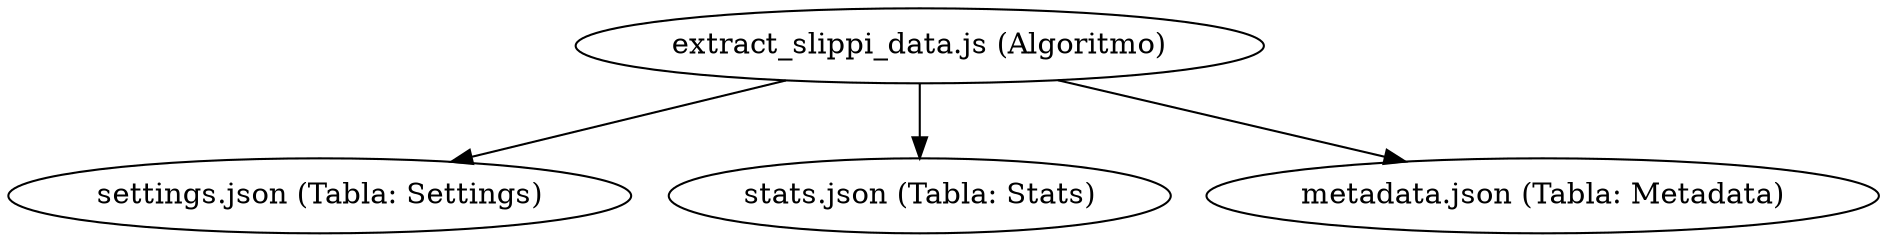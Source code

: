 digraph {
	A [label="extract_slippi_data.js (Algoritmo)"]
	B [label="settings.json (Tabla: Settings)"]
	C [label="stats.json (Tabla: Stats)"]
	D [label="metadata.json (Tabla: Metadata)"]
	A -> B
	A -> C
	A -> D
}
